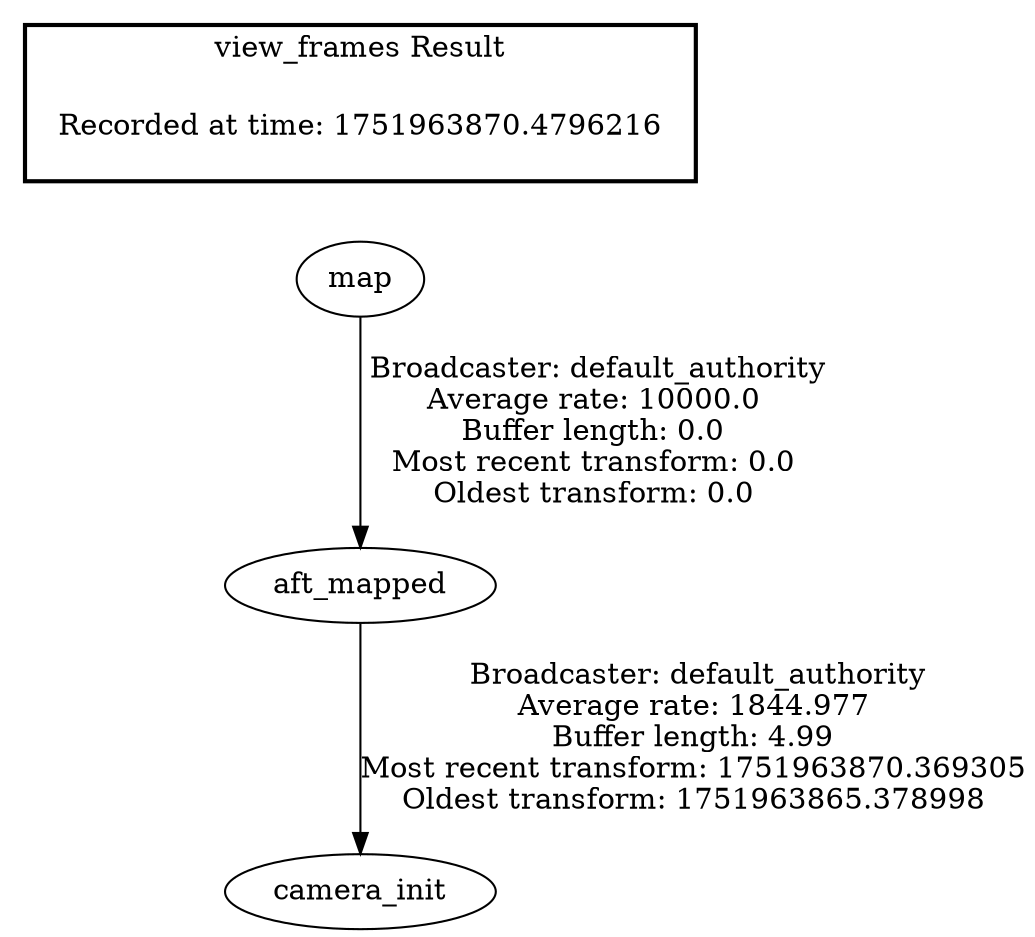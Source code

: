 digraph G {
"aft_mapped" -> "camera_init"[label=" Broadcaster: default_authority\nAverage rate: 1844.977\nBuffer length: 4.99\nMost recent transform: 1751963870.369305\nOldest transform: 1751963865.378998\n"];
"map" -> "aft_mapped"[label=" Broadcaster: default_authority\nAverage rate: 10000.0\nBuffer length: 0.0\nMost recent transform: 0.0\nOldest transform: 0.0\n"];
edge [style=invis];
 subgraph cluster_legend { style=bold; color=black; label ="view_frames Result";
"Recorded at time: 1751963870.4796216"[ shape=plaintext ] ;
}->"map";
}